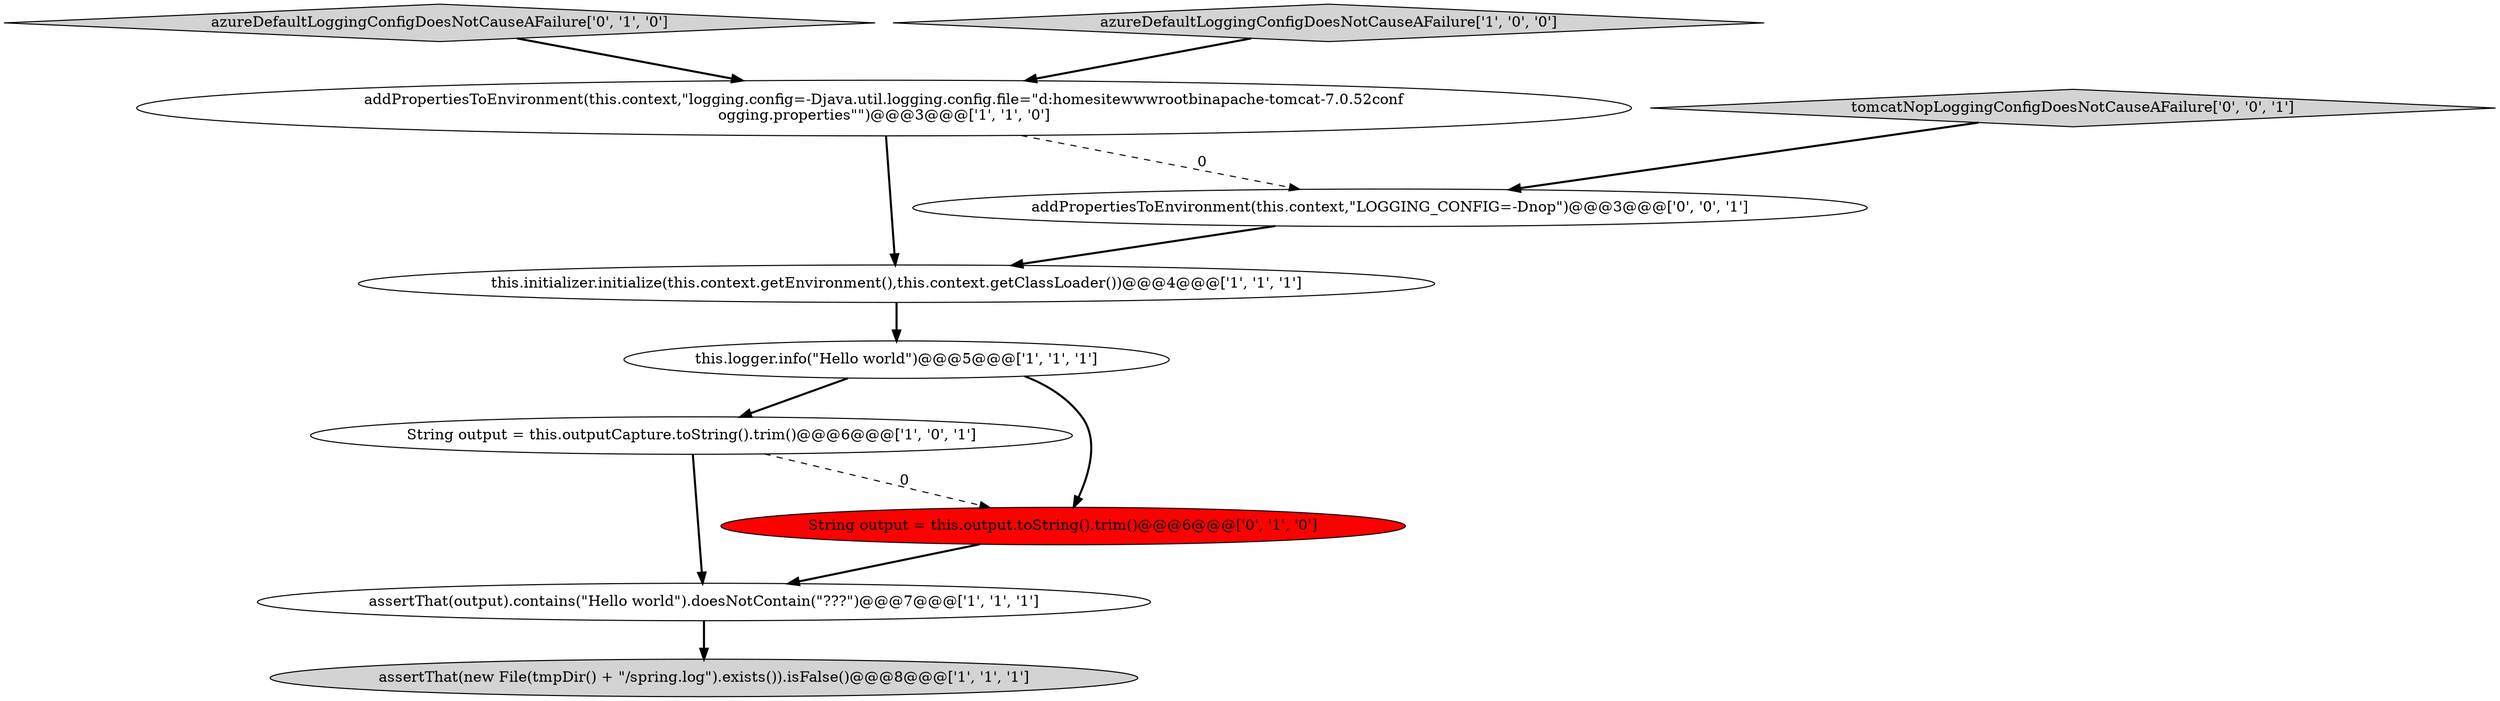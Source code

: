 digraph {
7 [style = filled, label = "azureDefaultLoggingConfigDoesNotCauseAFailure['0', '1', '0']", fillcolor = lightgray, shape = diamond image = "AAA0AAABBB2BBB"];
1 [style = filled, label = "this.initializer.initialize(this.context.getEnvironment(),this.context.getClassLoader())@@@4@@@['1', '1', '1']", fillcolor = white, shape = ellipse image = "AAA0AAABBB1BBB"];
3 [style = filled, label = "String output = this.outputCapture.toString().trim()@@@6@@@['1', '0', '1']", fillcolor = white, shape = ellipse image = "AAA0AAABBB1BBB"];
5 [style = filled, label = "this.logger.info(\"Hello world\")@@@5@@@['1', '1', '1']", fillcolor = white, shape = ellipse image = "AAA0AAABBB1BBB"];
2 [style = filled, label = "assertThat(output).contains(\"Hello world\").doesNotContain(\"???\")@@@7@@@['1', '1', '1']", fillcolor = white, shape = ellipse image = "AAA0AAABBB1BBB"];
8 [style = filled, label = "String output = this.output.toString().trim()@@@6@@@['0', '1', '0']", fillcolor = red, shape = ellipse image = "AAA1AAABBB2BBB"];
10 [style = filled, label = "tomcatNopLoggingConfigDoesNotCauseAFailure['0', '0', '1']", fillcolor = lightgray, shape = diamond image = "AAA0AAABBB3BBB"];
0 [style = filled, label = "addPropertiesToEnvironment(this.context,\"logging.config=-Djava.util.logging.config.file=\"d:\home\site\wwwroot\bin\apache-tomcat-7.0.52\conf\logging.properties\"\")@@@3@@@['1', '1', '0']", fillcolor = white, shape = ellipse image = "AAA0AAABBB1BBB"];
6 [style = filled, label = "assertThat(new File(tmpDir() + \"/spring.log\").exists()).isFalse()@@@8@@@['1', '1', '1']", fillcolor = lightgray, shape = ellipse image = "AAA0AAABBB1BBB"];
9 [style = filled, label = "addPropertiesToEnvironment(this.context,\"LOGGING_CONFIG=-Dnop\")@@@3@@@['0', '0', '1']", fillcolor = white, shape = ellipse image = "AAA0AAABBB3BBB"];
4 [style = filled, label = "azureDefaultLoggingConfigDoesNotCauseAFailure['1', '0', '0']", fillcolor = lightgray, shape = diamond image = "AAA0AAABBB1BBB"];
1->5 [style = bold, label=""];
5->3 [style = bold, label=""];
3->8 [style = dashed, label="0"];
5->8 [style = bold, label=""];
10->9 [style = bold, label=""];
7->0 [style = bold, label=""];
0->9 [style = dashed, label="0"];
3->2 [style = bold, label=""];
8->2 [style = bold, label=""];
9->1 [style = bold, label=""];
2->6 [style = bold, label=""];
0->1 [style = bold, label=""];
4->0 [style = bold, label=""];
}

